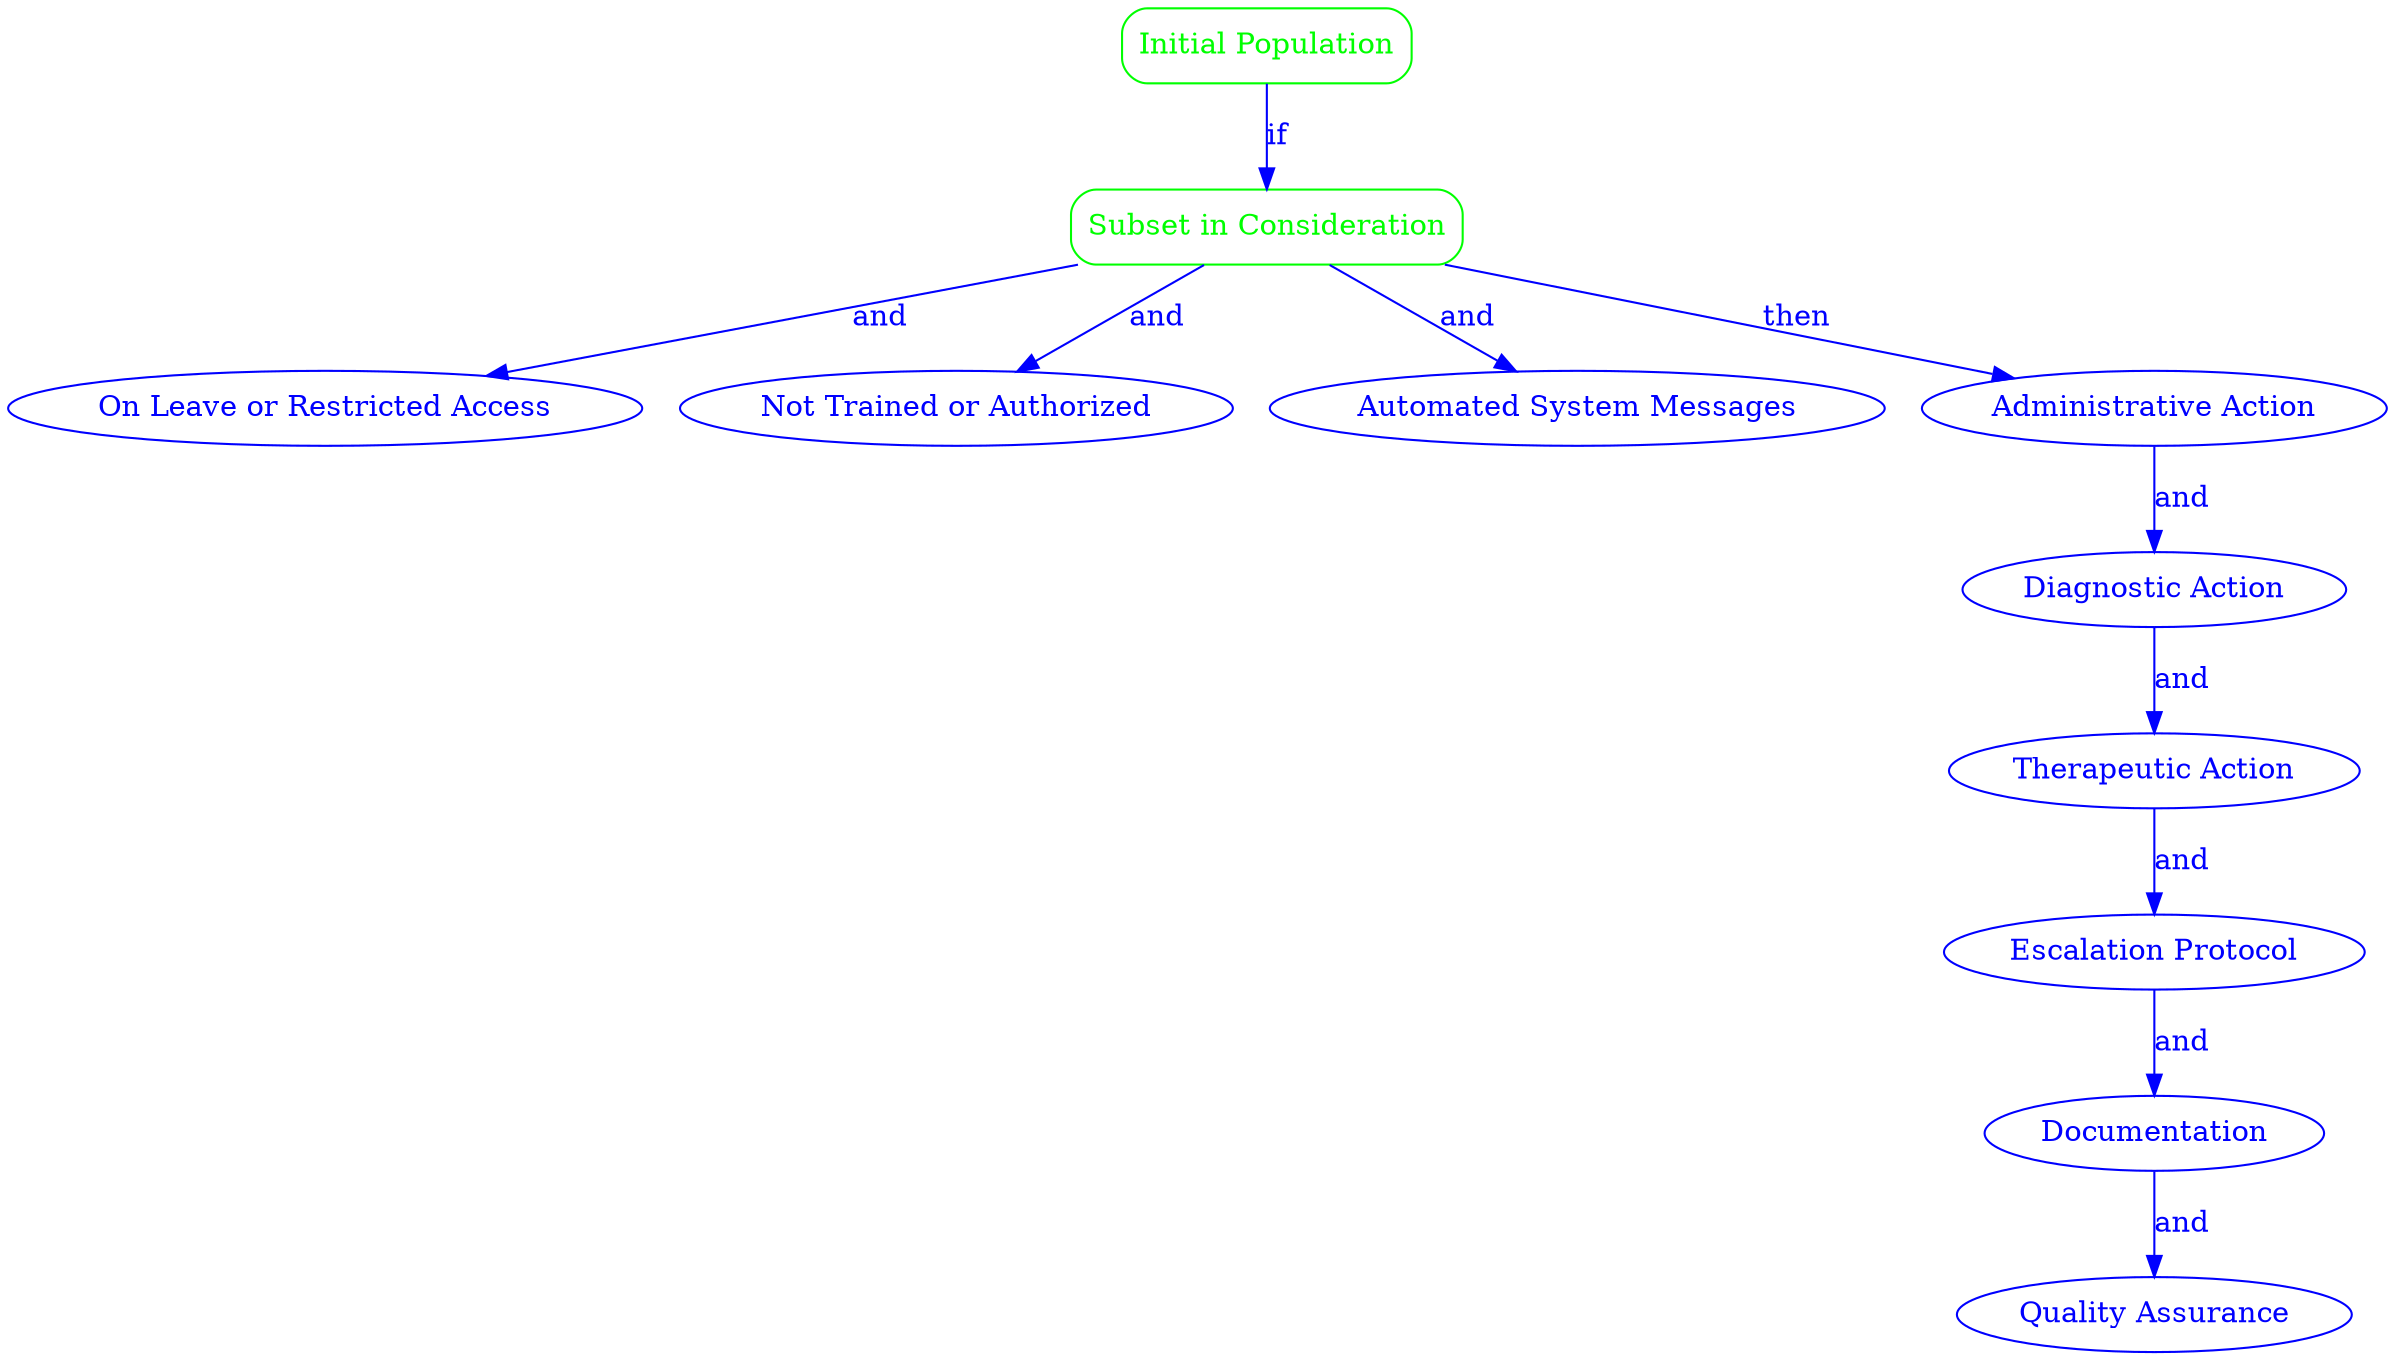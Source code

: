 digraph {
    rankdir=TB;

    InitialPopulation [label="Initial Population", shape=box, style=rounded, color=green, fontcolor=green, comment="All healthcare providers and administrative staff with access to the Canvas Patient Portal within the healthcare organization."];
    SubsetInConsideration [label="Subset in Consideration", shape=box, style=rounded, color=green, fontcolor=green, comment="Healthcare providers and administrative staff who are assigned to manage patient communications through the Canvas Patient Portal."];

    Exclusion1 [label="On Leave or Restricted Access", shape=ellipse, color=blue, fontcolor=blue, comment="Healthcare providers and administrative staff who are on leave or have restricted access to the Canvas Patient Portal."];
    Exclusion2 [label="Not Trained or Authorized", shape=ellipse, color=blue, fontcolor=blue, comment="Staff members who are not trained or authorized to handle patient communications."];
    Exclusion3 [label="Automated System Messages", shape=ellipse, color=blue, fontcolor=blue, comment="Automated system messages or notifications that do not require a human response."];

    InitialPopulation -> SubsetInConsideration [label="if", color=blue, fontcolor=blue];
    SubsetInConsideration -> Exclusion1 [label="and", color=blue, fontcolor=blue];
    SubsetInConsideration -> Exclusion2 [label="and", color=blue, fontcolor=blue];
    SubsetInConsideration -> Exclusion3 [label="and", color=blue, fontcolor=blue];

    AdministrativeAction [label="Administrative Action", shape=ellipse, color=blue, fontcolor=blue, comment="Log into the Canvas Patient Portal at the beginning of each shift to check for new patient messages. Ensure that all patient messages are acknowledged within 24 hours of receipt."];
    DiagnosticAction [label="Diagnostic Action", shape=ellipse, color=blue, fontcolor=blue, comment="Review the content of the patient message to determine the nature of the inquiry or concern. If the message pertains to a medical issue, assess whether it requires immediate attention or can be addressed during the next scheduled appointment."];
    TherapeuticAction [label="Therapeutic Action", shape=ellipse, color=blue, fontcolor=blue, comment="Provide appropriate responses to patient inquiries, which may include clarifying medical instructions or treatment plans, offering reassurance or additional information as needed, and scheduling follow-up appointments if necessary."];
    EscalationProtocol [label="Escalation Protocol", shape=ellipse, color=blue, fontcolor=blue, comment="If the message contains urgent or emergency medical concerns, escalate the issue to the appropriate healthcare provider immediately. Document the escalation process and any actions taken in the patient's medical record."];
    Documentation [label="Documentation", shape=ellipse, color=blue, fontcolor=blue, comment="Record all communications with patients in the Canvas Patient Portal, ensuring that the information is accurate and up-to-date. Maintain confidentiality and adhere to HIPAA regulations when handling patient information."];
    QualityAssurance [label="Quality Assurance", shape=ellipse, color=blue, fontcolor=blue, comment="Participate in regular audits of patient message responses to ensure compliance with the protocol. Engage in ongoing training and updates related to patient communication best practices."];

    SubsetInConsideration -> AdministrativeAction [label="then", color=blue, fontcolor=blue];
    AdministrativeAction -> DiagnosticAction [label="and", color=blue, fontcolor=blue];
    DiagnosticAction -> TherapeuticAction [label="and", color=blue, fontcolor=blue];
    TherapeuticAction -> EscalationProtocol [label="and", color=blue, fontcolor=blue];
    EscalationProtocol -> Documentation [label="and", color=blue, fontcolor=blue];
    Documentation -> QualityAssurance [label="and", color=blue, fontcolor=blue];
}